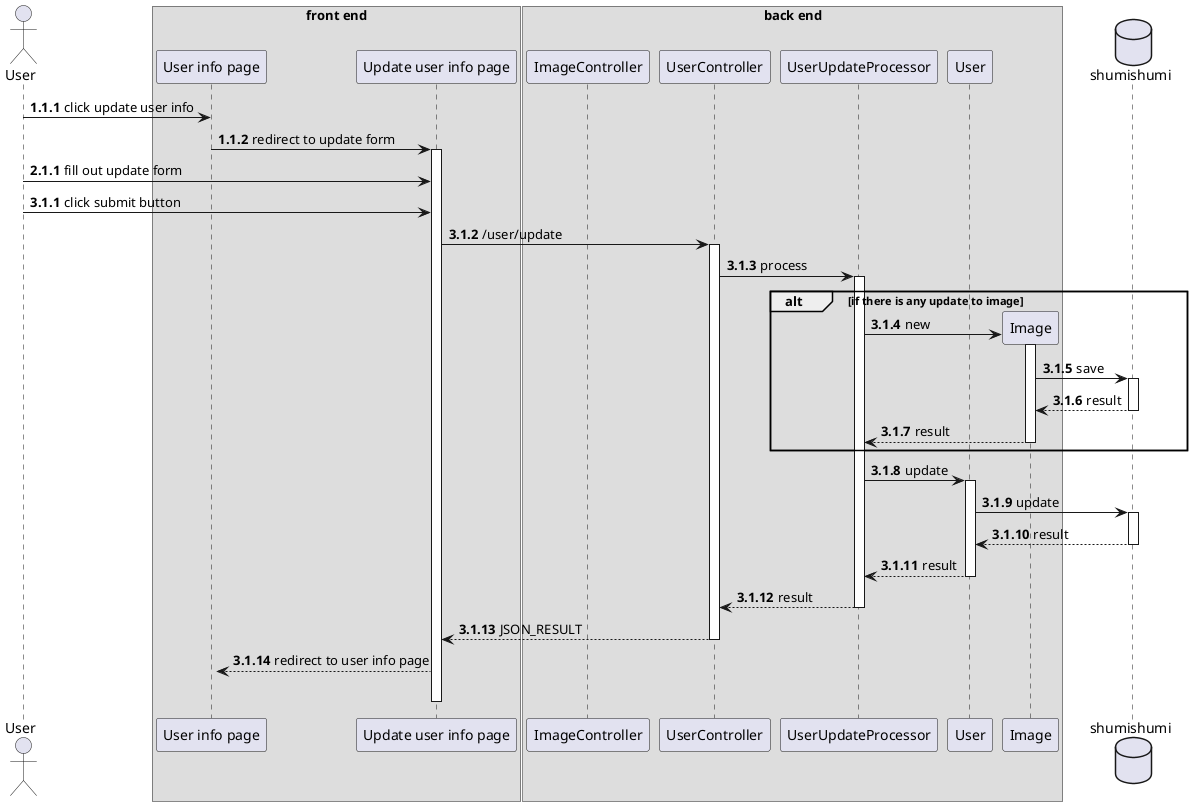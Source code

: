 @startuml update user info
autonumber 1.1.1

actor User as u

box "front end"
participant "User info page" as uinfo
participant "Update user info page" as update
end box

box "back end"
participant "ImageController" as ic
participant "UserController" as uc
participant "UserUpdateProcessor" as updproc

participant "User" as um
participant "Image" as im
end box

database shumishumi as db

u -> uinfo : click update user info
uinfo -> update --++ : redirect to update form

autonumber inc a
u -> update : fill out update form

autonumber inc a
u -> update : click submit button

update -> uc++ : /user/update
uc -> updproc++ : process

alt if there is any update to image
create im
updproc -> im++ : new
im -> db++ : save
return result
return result
end

updproc -> um++ : update
um -> db++: update
return result
return result
return result

return JSON_RESULT

update --> uinfo ++-- : redirect to user info page

@enduml